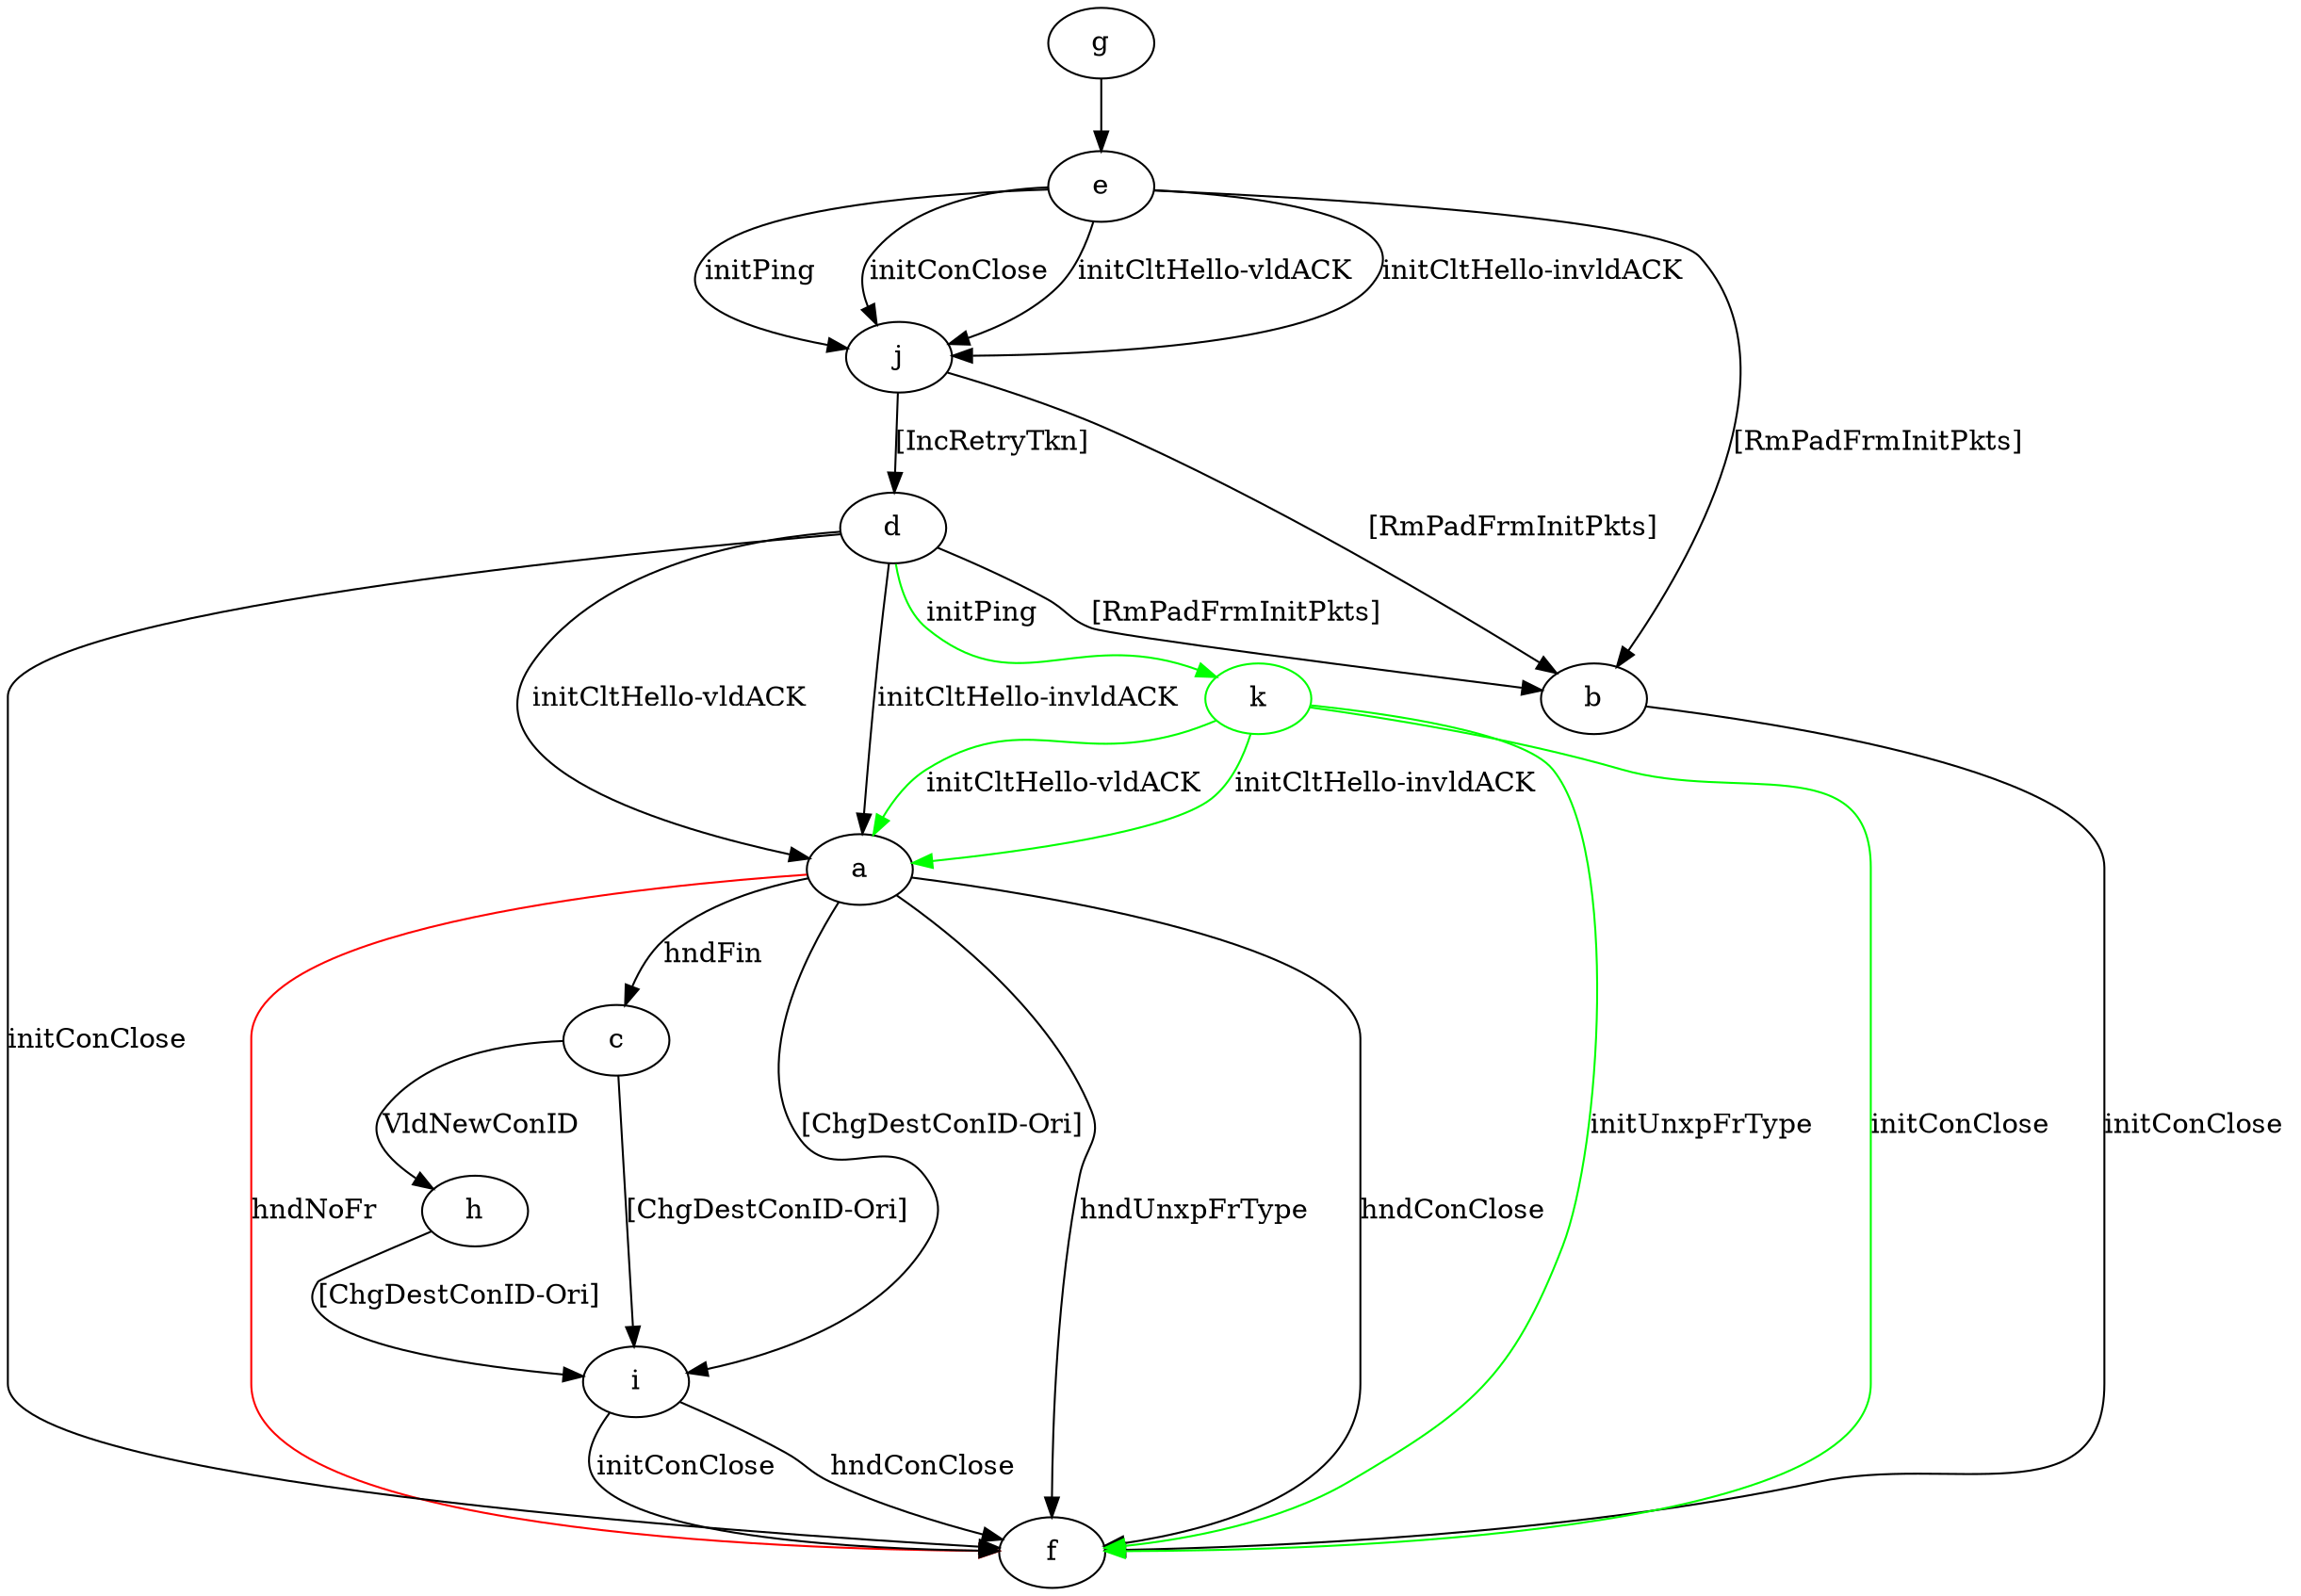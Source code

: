 digraph "" {
	a -> c	[key=0,
		label="hndFin "];
	a -> f	[key=0,
		label="hndUnxpFrType "];
	a -> f	[key=1,
		label="hndConClose "];
	a -> f	[key=2,
		color=red,
		label="hndNoFr "];
	a -> i	[key=0,
		label="[ChgDestConID-Ori] "];
	b -> f	[key=0,
		label="initConClose "];
	c -> h	[key=0,
		label="VldNewConID "];
	c -> i	[key=0,
		label="[ChgDestConID-Ori] "];
	d -> a	[key=0,
		label="initCltHello-vldACK "];
	d -> a	[key=1,
		label="initCltHello-invldACK "];
	d -> b	[key=0,
		label="[RmPadFrmInitPkts] "];
	d -> f	[key=0,
		label="initConClose "];
	k	[color=green];
	d -> k	[key=0,
		color=green,
		label="initPing "];
	e -> b	[key=0,
		label="[RmPadFrmInitPkts] "];
	e -> j	[key=0,
		label="initPing "];
	e -> j	[key=1,
		label="initConClose "];
	e -> j	[key=2,
		label="initCltHello-vldACK "];
	e -> j	[key=3,
		label="initCltHello-invldACK "];
	g -> e	[key=0];
	h -> i	[key=0,
		label="[ChgDestConID-Ori] "];
	i -> f	[key=0,
		label="initConClose "];
	i -> f	[key=1,
		label="hndConClose "];
	j -> b	[key=0,
		label="[RmPadFrmInitPkts] "];
	j -> d	[key=0,
		label="[IncRetryTkn] "];
	k -> a	[key=0,
		color=green,
		label="initCltHello-vldACK "];
	k -> a	[key=1,
		color=green,
		label="initCltHello-invldACK "];
	k -> f	[key=0,
		color=green,
		label="initConClose "];
	k -> f	[key=1,
		color=green,
		label="initUnxpFrType "];
}

